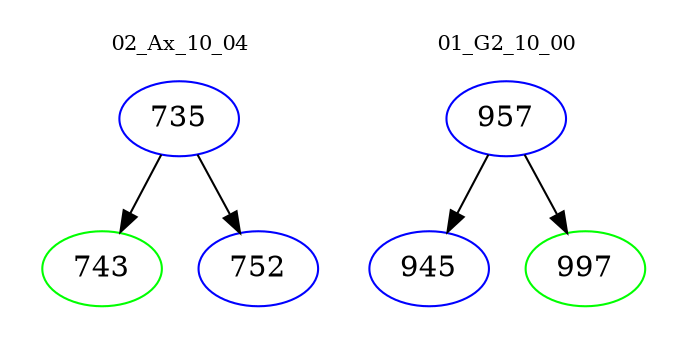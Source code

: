 digraph{
subgraph cluster_0 {
color = white
label = "02_Ax_10_04";
fontsize=10;
T0_735 [label="735", color="blue"]
T0_735 -> T0_743 [color="black"]
T0_743 [label="743", color="green"]
T0_735 -> T0_752 [color="black"]
T0_752 [label="752", color="blue"]
}
subgraph cluster_1 {
color = white
label = "01_G2_10_00";
fontsize=10;
T1_957 [label="957", color="blue"]
T1_957 -> T1_945 [color="black"]
T1_945 [label="945", color="blue"]
T1_957 -> T1_997 [color="black"]
T1_997 [label="997", color="green"]
}
}
